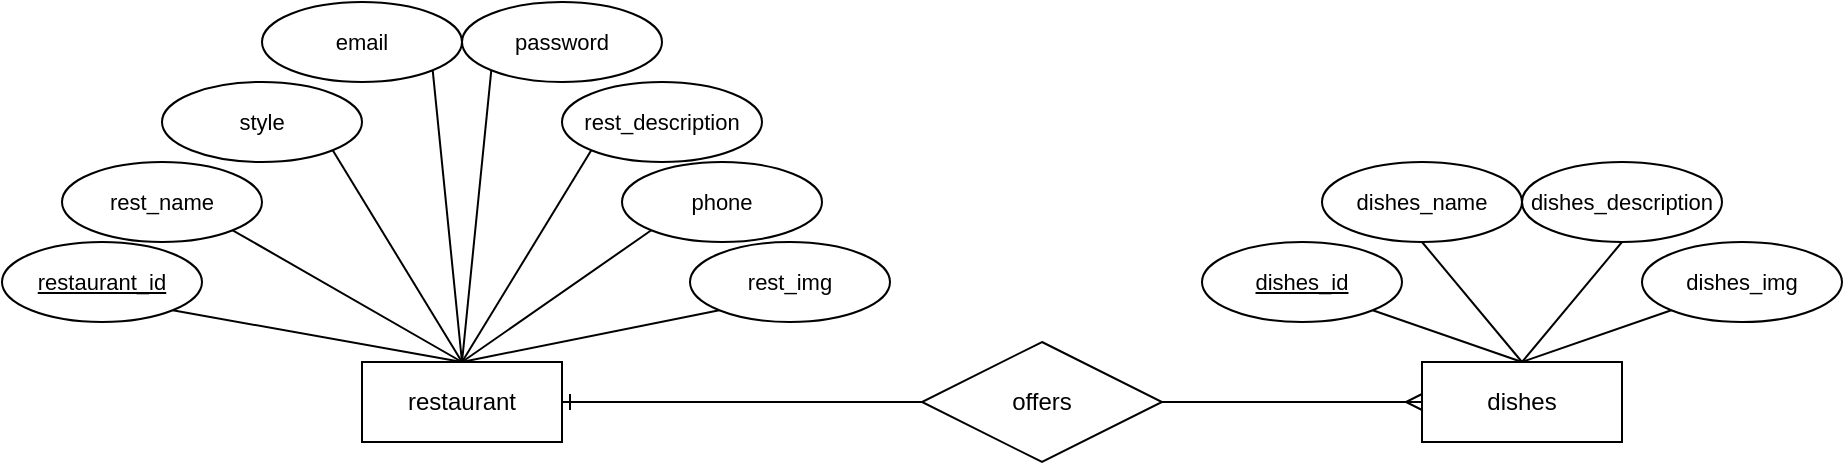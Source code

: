 <mxfile version="22.1.3" type="device">
  <diagram name="Página-1" id="BHjMsieE7LdiaQbc4VJs">
    <mxGraphModel dx="1109" dy="765" grid="1" gridSize="10" guides="1" tooltips="1" connect="1" arrows="1" fold="1" page="1" pageScale="1" pageWidth="827" pageHeight="1169" math="0" shadow="0">
      <root>
        <mxCell id="0" />
        <mxCell id="1" parent="0" />
        <mxCell id="6lQ2hE1NYUT_iiifJz_n-1" value="restaurant" style="whiteSpace=wrap;html=1;align=center;" vertex="1" parent="1">
          <mxGeometry x="200" y="280" width="100" height="40" as="geometry" />
        </mxCell>
        <mxCell id="6lQ2hE1NYUT_iiifJz_n-2" value="dishes" style="whiteSpace=wrap;html=1;align=center;" vertex="1" parent="1">
          <mxGeometry x="730" y="280" width="100" height="40" as="geometry" />
        </mxCell>
        <mxCell id="6lQ2hE1NYUT_iiifJz_n-6" style="edgeStyle=none;shape=connector;rounded=0;orthogonalLoop=1;jettySize=auto;html=1;exitX=1;exitY=0.5;exitDx=0;exitDy=0;entryX=0;entryY=0.5;entryDx=0;entryDy=0;labelBackgroundColor=default;strokeColor=default;align=center;verticalAlign=middle;fontFamily=Helvetica;fontSize=11;fontColor=default;startArrow=none;startFill=0;endArrow=ERmany;endFill=0;" edge="1" parent="1" source="6lQ2hE1NYUT_iiifJz_n-3" target="6lQ2hE1NYUT_iiifJz_n-2">
          <mxGeometry relative="1" as="geometry">
            <mxPoint x="634" y="300" as="sourcePoint" />
          </mxGeometry>
        </mxCell>
        <mxCell id="6lQ2hE1NYUT_iiifJz_n-3" value="offers" style="shape=rhombus;perimeter=rhombusPerimeter;whiteSpace=wrap;html=1;align=center;" vertex="1" parent="1">
          <mxGeometry x="480" y="270" width="120" height="60" as="geometry" />
        </mxCell>
        <mxCell id="6lQ2hE1NYUT_iiifJz_n-4" style="rounded=0;orthogonalLoop=1;jettySize=auto;html=1;exitX=1;exitY=0.5;exitDx=0;exitDy=0;startArrow=ERone;startFill=0;endArrow=none;endFill=0;entryX=0;entryY=0.5;entryDx=0;entryDy=0;" edge="1" parent="1" source="6lQ2hE1NYUT_iiifJz_n-1" target="6lQ2hE1NYUT_iiifJz_n-3">
          <mxGeometry relative="1" as="geometry">
            <mxPoint x="340" y="280" as="targetPoint" />
          </mxGeometry>
        </mxCell>
        <mxCell id="6lQ2hE1NYUT_iiifJz_n-11" style="edgeStyle=none;shape=connector;rounded=0;orthogonalLoop=1;jettySize=auto;html=1;exitX=1;exitY=1;exitDx=0;exitDy=0;labelBackgroundColor=default;strokeColor=default;align=center;verticalAlign=middle;fontFamily=Helvetica;fontSize=11;fontColor=default;startArrow=none;startFill=0;endArrow=none;endFill=0;entryX=0.5;entryY=0;entryDx=0;entryDy=0;" edge="1" parent="1" source="6lQ2hE1NYUT_iiifJz_n-8" target="6lQ2hE1NYUT_iiifJz_n-1">
          <mxGeometry relative="1" as="geometry">
            <mxPoint x="200" y="190" as="targetPoint" />
          </mxGeometry>
        </mxCell>
        <mxCell id="6lQ2hE1NYUT_iiifJz_n-8" value="restaurant_id" style="ellipse;whiteSpace=wrap;html=1;align=center;fontStyle=4;fontFamily=Helvetica;fontSize=11;fontColor=default;" vertex="1" parent="1">
          <mxGeometry x="20" y="220" width="100" height="40" as="geometry" />
        </mxCell>
        <mxCell id="6lQ2hE1NYUT_iiifJz_n-10" style="edgeStyle=none;shape=connector;rounded=0;orthogonalLoop=1;jettySize=auto;html=1;exitX=1;exitY=1;exitDx=0;exitDy=0;entryX=0.5;entryY=0;entryDx=0;entryDy=0;labelBackgroundColor=default;strokeColor=default;align=center;verticalAlign=middle;fontFamily=Helvetica;fontSize=11;fontColor=default;startArrow=none;startFill=0;endArrow=none;endFill=0;" edge="1" parent="1" source="6lQ2hE1NYUT_iiifJz_n-9" target="6lQ2hE1NYUT_iiifJz_n-2">
          <mxGeometry relative="1" as="geometry" />
        </mxCell>
        <mxCell id="6lQ2hE1NYUT_iiifJz_n-9" value="dishes_id" style="ellipse;whiteSpace=wrap;html=1;align=center;fontStyle=4;fontFamily=Helvetica;fontSize=11;fontColor=default;" vertex="1" parent="1">
          <mxGeometry x="620" y="220" width="100" height="40" as="geometry" />
        </mxCell>
        <mxCell id="6lQ2hE1NYUT_iiifJz_n-32" style="edgeStyle=none;shape=connector;rounded=0;orthogonalLoop=1;jettySize=auto;html=1;exitX=1;exitY=1;exitDx=0;exitDy=0;entryX=0.5;entryY=0;entryDx=0;entryDy=0;labelBackgroundColor=default;strokeColor=default;align=center;verticalAlign=middle;fontFamily=Helvetica;fontSize=11;fontColor=default;startArrow=none;startFill=0;endArrow=none;endFill=0;" edge="1" parent="1" source="6lQ2hE1NYUT_iiifJz_n-12" target="6lQ2hE1NYUT_iiifJz_n-1">
          <mxGeometry relative="1" as="geometry" />
        </mxCell>
        <mxCell id="6lQ2hE1NYUT_iiifJz_n-12" value="rest_name" style="ellipse;whiteSpace=wrap;html=1;align=center;fontFamily=Helvetica;fontSize=11;fontColor=default;" vertex="1" parent="1">
          <mxGeometry x="50" y="180" width="100" height="40" as="geometry" />
        </mxCell>
        <mxCell id="6lQ2hE1NYUT_iiifJz_n-19" style="edgeStyle=none;shape=connector;rounded=0;orthogonalLoop=1;jettySize=auto;html=1;exitX=0.5;exitY=1;exitDx=0;exitDy=0;entryX=0.5;entryY=0;entryDx=0;entryDy=0;labelBackgroundColor=default;strokeColor=default;align=center;verticalAlign=middle;fontFamily=Helvetica;fontSize=11;fontColor=default;startArrow=none;startFill=0;endArrow=none;endFill=0;" edge="1" parent="1" source="6lQ2hE1NYUT_iiifJz_n-13" target="6lQ2hE1NYUT_iiifJz_n-2">
          <mxGeometry relative="1" as="geometry" />
        </mxCell>
        <mxCell id="6lQ2hE1NYUT_iiifJz_n-13" value="dishes_name" style="ellipse;whiteSpace=wrap;html=1;align=center;fontFamily=Helvetica;fontSize=11;fontColor=default;" vertex="1" parent="1">
          <mxGeometry x="680" y="180" width="100" height="40" as="geometry" />
        </mxCell>
        <mxCell id="6lQ2hE1NYUT_iiifJz_n-18" style="edgeStyle=none;shape=connector;rounded=0;orthogonalLoop=1;jettySize=auto;html=1;exitX=0.5;exitY=1;exitDx=0;exitDy=0;labelBackgroundColor=default;strokeColor=default;align=center;verticalAlign=middle;fontFamily=Helvetica;fontSize=11;fontColor=default;startArrow=none;startFill=0;endArrow=none;endFill=0;" edge="1" parent="1" source="6lQ2hE1NYUT_iiifJz_n-14">
          <mxGeometry relative="1" as="geometry">
            <mxPoint x="780" y="280" as="targetPoint" />
          </mxGeometry>
        </mxCell>
        <mxCell id="6lQ2hE1NYUT_iiifJz_n-14" value="dishes_description" style="ellipse;whiteSpace=wrap;html=1;align=center;fontFamily=Helvetica;fontSize=11;fontColor=default;" vertex="1" parent="1">
          <mxGeometry x="780" y="180" width="100" height="40" as="geometry" />
        </mxCell>
        <mxCell id="6lQ2hE1NYUT_iiifJz_n-31" style="edgeStyle=none;shape=connector;rounded=0;orthogonalLoop=1;jettySize=auto;html=1;exitX=1;exitY=1;exitDx=0;exitDy=0;entryX=0.5;entryY=0;entryDx=0;entryDy=0;labelBackgroundColor=default;strokeColor=default;align=center;verticalAlign=middle;fontFamily=Helvetica;fontSize=11;fontColor=default;startArrow=none;startFill=0;endArrow=none;endFill=0;" edge="1" parent="1" source="6lQ2hE1NYUT_iiifJz_n-15" target="6lQ2hE1NYUT_iiifJz_n-1">
          <mxGeometry relative="1" as="geometry" />
        </mxCell>
        <mxCell id="6lQ2hE1NYUT_iiifJz_n-15" value="style" style="ellipse;whiteSpace=wrap;html=1;align=center;fontFamily=Helvetica;fontSize=11;fontColor=default;" vertex="1" parent="1">
          <mxGeometry x="100" y="140" width="100" height="40" as="geometry" />
        </mxCell>
        <mxCell id="6lQ2hE1NYUT_iiifJz_n-17" style="edgeStyle=none;shape=connector;rounded=0;orthogonalLoop=1;jettySize=auto;html=1;exitX=0;exitY=1;exitDx=0;exitDy=0;entryX=0.5;entryY=0;entryDx=0;entryDy=0;labelBackgroundColor=default;strokeColor=default;align=center;verticalAlign=middle;fontFamily=Helvetica;fontSize=11;fontColor=default;startArrow=none;startFill=0;endArrow=none;endFill=0;" edge="1" parent="1" source="6lQ2hE1NYUT_iiifJz_n-16" target="6lQ2hE1NYUT_iiifJz_n-2">
          <mxGeometry relative="1" as="geometry" />
        </mxCell>
        <mxCell id="6lQ2hE1NYUT_iiifJz_n-16" value="dishes_img" style="ellipse;whiteSpace=wrap;html=1;align=center;fontFamily=Helvetica;fontSize=11;fontColor=default;" vertex="1" parent="1">
          <mxGeometry x="840" y="220" width="100" height="40" as="geometry" />
        </mxCell>
        <mxCell id="6lQ2hE1NYUT_iiifJz_n-30" style="edgeStyle=none;shape=connector;rounded=0;orthogonalLoop=1;jettySize=auto;html=1;exitX=1;exitY=1;exitDx=0;exitDy=0;entryX=0.5;entryY=0;entryDx=0;entryDy=0;labelBackgroundColor=default;strokeColor=default;align=center;verticalAlign=middle;fontFamily=Helvetica;fontSize=11;fontColor=default;startArrow=none;startFill=0;endArrow=none;endFill=0;" edge="1" parent="1" source="6lQ2hE1NYUT_iiifJz_n-20" target="6lQ2hE1NYUT_iiifJz_n-1">
          <mxGeometry relative="1" as="geometry" />
        </mxCell>
        <mxCell id="6lQ2hE1NYUT_iiifJz_n-20" value="email" style="ellipse;whiteSpace=wrap;html=1;align=center;fontFamily=Helvetica;fontSize=11;fontColor=default;" vertex="1" parent="1">
          <mxGeometry x="150" y="100" width="100" height="40" as="geometry" />
        </mxCell>
        <mxCell id="6lQ2hE1NYUT_iiifJz_n-29" style="edgeStyle=none;shape=connector;rounded=0;orthogonalLoop=1;jettySize=auto;html=1;exitX=0;exitY=1;exitDx=0;exitDy=0;entryX=0.5;entryY=0;entryDx=0;entryDy=0;labelBackgroundColor=default;strokeColor=default;align=center;verticalAlign=middle;fontFamily=Helvetica;fontSize=11;fontColor=default;startArrow=none;startFill=0;endArrow=none;endFill=0;" edge="1" parent="1" source="6lQ2hE1NYUT_iiifJz_n-21" target="6lQ2hE1NYUT_iiifJz_n-1">
          <mxGeometry relative="1" as="geometry" />
        </mxCell>
        <mxCell id="6lQ2hE1NYUT_iiifJz_n-21" value="password" style="ellipse;whiteSpace=wrap;html=1;align=center;fontFamily=Helvetica;fontSize=11;fontColor=default;" vertex="1" parent="1">
          <mxGeometry x="250" y="100" width="100" height="40" as="geometry" />
        </mxCell>
        <mxCell id="6lQ2hE1NYUT_iiifJz_n-28" style="edgeStyle=none;shape=connector;rounded=0;orthogonalLoop=1;jettySize=auto;html=1;exitX=0;exitY=1;exitDx=0;exitDy=0;entryX=0.5;entryY=0;entryDx=0;entryDy=0;labelBackgroundColor=default;strokeColor=default;align=center;verticalAlign=middle;fontFamily=Helvetica;fontSize=11;fontColor=default;startArrow=none;startFill=0;endArrow=none;endFill=0;" edge="1" parent="1" source="6lQ2hE1NYUT_iiifJz_n-22" target="6lQ2hE1NYUT_iiifJz_n-1">
          <mxGeometry relative="1" as="geometry" />
        </mxCell>
        <mxCell id="6lQ2hE1NYUT_iiifJz_n-22" value="rest_description" style="ellipse;whiteSpace=wrap;html=1;align=center;fontFamily=Helvetica;fontSize=11;fontColor=default;" vertex="1" parent="1">
          <mxGeometry x="300" y="140" width="100" height="40" as="geometry" />
        </mxCell>
        <mxCell id="6lQ2hE1NYUT_iiifJz_n-27" style="edgeStyle=none;shape=connector;rounded=0;orthogonalLoop=1;jettySize=auto;html=1;exitX=0;exitY=1;exitDx=0;exitDy=0;entryX=0.5;entryY=0;entryDx=0;entryDy=0;labelBackgroundColor=default;strokeColor=default;align=center;verticalAlign=middle;fontFamily=Helvetica;fontSize=11;fontColor=default;startArrow=none;startFill=0;endArrow=none;endFill=0;" edge="1" parent="1" source="6lQ2hE1NYUT_iiifJz_n-23" target="6lQ2hE1NYUT_iiifJz_n-1">
          <mxGeometry relative="1" as="geometry" />
        </mxCell>
        <mxCell id="6lQ2hE1NYUT_iiifJz_n-23" value="phone" style="ellipse;whiteSpace=wrap;html=1;align=center;fontFamily=Helvetica;fontSize=11;fontColor=default;" vertex="1" parent="1">
          <mxGeometry x="330" y="180" width="100" height="40" as="geometry" />
        </mxCell>
        <mxCell id="6lQ2hE1NYUT_iiifJz_n-25" style="edgeStyle=none;shape=connector;rounded=0;orthogonalLoop=1;jettySize=auto;html=1;exitX=0;exitY=1;exitDx=0;exitDy=0;entryX=0.5;entryY=0;entryDx=0;entryDy=0;labelBackgroundColor=default;strokeColor=default;align=center;verticalAlign=middle;fontFamily=Helvetica;fontSize=11;fontColor=default;startArrow=none;startFill=0;endArrow=none;endFill=0;" edge="1" parent="1" source="6lQ2hE1NYUT_iiifJz_n-24" target="6lQ2hE1NYUT_iiifJz_n-1">
          <mxGeometry relative="1" as="geometry" />
        </mxCell>
        <mxCell id="6lQ2hE1NYUT_iiifJz_n-24" value="rest_img" style="ellipse;whiteSpace=wrap;html=1;align=center;fontFamily=Helvetica;fontSize=11;fontColor=default;" vertex="1" parent="1">
          <mxGeometry x="364" y="220" width="100" height="40" as="geometry" />
        </mxCell>
      </root>
    </mxGraphModel>
  </diagram>
</mxfile>
